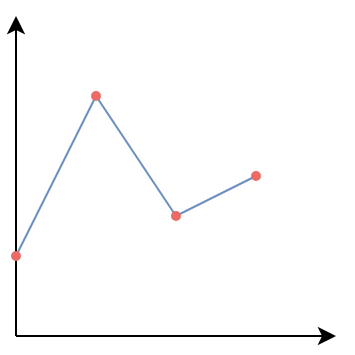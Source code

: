<mxfile version="24.2.5" type="github" pages="5">
  <diagram name="Interpolasjon" id="7lC1wY_W-eXGNm7Z-748">
    <mxGraphModel dx="794" dy="420" grid="1" gridSize="10" guides="1" tooltips="1" connect="1" arrows="1" fold="1" page="1" pageScale="1" pageWidth="827" pageHeight="1169" math="0" shadow="0">
      <root>
        <mxCell id="0" />
        <mxCell id="1" parent="0" />
        <mxCell id="-79znvVerR0_qtRQGJDM-1" value="" style="endArrow=classic;html=1;rounded=0;" parent="1" edge="1">
          <mxGeometry width="50" height="50" relative="1" as="geometry">
            <mxPoint x="360" y="240" as="sourcePoint" />
            <mxPoint x="520" y="240" as="targetPoint" />
          </mxGeometry>
        </mxCell>
        <mxCell id="-79znvVerR0_qtRQGJDM-2" value="" style="endArrow=classic;html=1;rounded=0;" parent="1" edge="1">
          <mxGeometry width="50" height="50" relative="1" as="geometry">
            <mxPoint x="360" y="240" as="sourcePoint" />
            <mxPoint x="360" y="80" as="targetPoint" />
          </mxGeometry>
        </mxCell>
        <mxCell id="-79znvVerR0_qtRQGJDM-3" value="" style="endArrow=none;html=1;rounded=0;fillColor=#dae8fc;strokeColor=#6c8ebf;" parent="1" edge="1">
          <mxGeometry width="50" height="50" relative="1" as="geometry">
            <mxPoint x="360" y="200" as="sourcePoint" />
            <mxPoint x="480" y="160" as="targetPoint" />
            <Array as="points">
              <mxPoint x="400" y="120" />
              <mxPoint x="440" y="180" />
            </Array>
          </mxGeometry>
        </mxCell>
        <mxCell id="-79znvVerR0_qtRQGJDM-5" value="" style="ellipse;whiteSpace=wrap;html=1;aspect=fixed;fillStyle=auto;fillColor=#EA6B66;strokeColor=#EA6B66;" parent="1" vertex="1">
          <mxGeometry x="478" y="158" width="4" height="4" as="geometry" />
        </mxCell>
        <mxCell id="-79znvVerR0_qtRQGJDM-6" value="" style="ellipse;whiteSpace=wrap;html=1;aspect=fixed;fillStyle=auto;fillColor=#EA6B66;strokeColor=#EA6B66;" parent="1" vertex="1">
          <mxGeometry x="438" y="178" width="4" height="4" as="geometry" />
        </mxCell>
        <mxCell id="-79znvVerR0_qtRQGJDM-7" value="" style="ellipse;whiteSpace=wrap;html=1;aspect=fixed;fillStyle=auto;fillColor=#EA6B66;strokeColor=#EA6B66;" parent="1" vertex="1">
          <mxGeometry x="398" y="118" width="4" height="4" as="geometry" />
        </mxCell>
        <mxCell id="-79znvVerR0_qtRQGJDM-8" value="" style="ellipse;whiteSpace=wrap;html=1;aspect=fixed;fillStyle=auto;fillColor=#EA6B66;strokeColor=#EA6B66;" parent="1" vertex="1">
          <mxGeometry x="358" y="198" width="4" height="4" as="geometry" />
        </mxCell>
      </root>
    </mxGraphModel>
  </diagram>
  <diagram id="3DKmyJG8LxUqgfcEALIt" name="Kretstegning">
    <mxGraphModel dx="756" dy="800" grid="1" gridSize="10" guides="1" tooltips="1" connect="1" arrows="1" fold="1" page="0" pageScale="1" pageWidth="827" pageHeight="1169" math="0" shadow="0">
      <root>
        <mxCell id="0" />
        <mxCell id="1" parent="0" />
        <mxCell id="Viza8qYaEhnaP10Toxvq-2" value="" style="endArrow=none;html=1;rounded=0;fillColor=#f8cecc;strokeColor=#b85450;exitX=1;exitY=0.5;exitDx=0;exitDy=0;" parent="1" edge="1" source="Viza8qYaEhnaP10Toxvq-92">
          <mxGeometry width="50" height="50" relative="1" as="geometry">
            <mxPoint x="340" y="220" as="sourcePoint" />
            <mxPoint x="460" y="220" as="targetPoint" />
          </mxGeometry>
        </mxCell>
        <mxCell id="Viza8qYaEhnaP10Toxvq-3" value="" style="endArrow=none;html=1;rounded=0;fillColor=#f8cecc;strokeColor=#b85450;exitX=1;exitY=0.5;exitDx=0;exitDy=0;" parent="1" edge="1" source="Viza8qYaEhnaP10Toxvq-93">
          <mxGeometry width="50" height="50" relative="1" as="geometry">
            <mxPoint x="340" y="310" as="sourcePoint" />
            <mxPoint x="460" y="310" as="targetPoint" />
          </mxGeometry>
        </mxCell>
        <mxCell id="Viza8qYaEhnaP10Toxvq-6" value="" style="endArrow=none;html=1;rounded=0;fillColor=#f8cecc;strokeColor=#b85450;exitX=1;exitY=0.5;exitDx=0;exitDy=0;" parent="1" edge="1" source="Viza8qYaEhnaP10Toxvq-91">
          <mxGeometry width="50" height="50" relative="1" as="geometry">
            <mxPoint x="340" y="129.79" as="sourcePoint" />
            <mxPoint x="460" y="129.79" as="targetPoint" />
          </mxGeometry>
        </mxCell>
        <mxCell id="Viza8qYaEhnaP10Toxvq-7" value="Wedge Board" style="rounded=0;whiteSpace=wrap;html=1;align=left;verticalAlign=middle;labelPosition=center;verticalLabelPosition=middle;" parent="1" vertex="1">
          <mxGeometry x="320" y="-140" width="160" height="160" as="geometry" />
        </mxCell>
        <mxCell id="Viza8qYaEhnaP10Toxvq-8" value="GPIO20" style="text;html=1;align=right;verticalAlign=middle;resizable=0;points=[];autosize=1;strokeColor=none;fillColor=none;fontSize=9;spacingLeft=0;spacingTop=0;spacingRight=4;" parent="1" vertex="1">
          <mxGeometry x="420" y="-100" width="60" height="20" as="geometry" />
        </mxCell>
        <mxCell id="Viza8qYaEhnaP10Toxvq-9" value="GPIO19" style="text;html=1;align=right;verticalAlign=middle;resizable=0;points=[];autosize=1;strokeColor=none;fillColor=none;fontSize=9;spacingLeft=0;spacingTop=0;spacingRight=4;" parent="1" vertex="1">
          <mxGeometry x="420" y="-120" width="60" height="20" as="geometry" />
        </mxCell>
        <mxCell id="Viza8qYaEhnaP10Toxvq-10" value="GPIO18" style="text;html=1;align=right;verticalAlign=middle;resizable=0;points=[];autosize=1;strokeColor=none;fillColor=none;fontSize=9;spacingLeft=0;spacingTop=0;spacingRight=4;" parent="1" vertex="1">
          <mxGeometry x="420" y="-140" width="60" height="20" as="geometry" />
        </mxCell>
        <mxCell id="Viza8qYaEhnaP10Toxvq-11" value="GPIO22" style="text;html=1;align=right;verticalAlign=middle;resizable=0;points=[];autosize=1;strokeColor=none;fillColor=none;fontSize=9;spacingLeft=0;spacingTop=0;spacingRight=4;" parent="1" vertex="1">
          <mxGeometry x="420" y="-60" width="60" height="20" as="geometry" />
        </mxCell>
        <mxCell id="Viza8qYaEhnaP10Toxvq-12" value="GPIO21" style="text;html=1;align=right;verticalAlign=middle;resizable=0;points=[];autosize=1;strokeColor=none;fillColor=none;fontSize=9;spacingLeft=0;spacingTop=0;spacingRight=4;" parent="1" vertex="1">
          <mxGeometry x="420" y="-80" width="60" height="20" as="geometry" />
        </mxCell>
        <mxCell id="Viza8qYaEhnaP10Toxvq-13" value="GPIO26" style="text;html=1;align=right;verticalAlign=middle;resizable=0;points=[];autosize=1;strokeColor=none;fillColor=none;fontSize=9;spacingLeft=0;spacingTop=0;spacingRight=4;" parent="1" vertex="1">
          <mxGeometry x="420" y="-40" width="60" height="20" as="geometry" />
        </mxCell>
        <mxCell id="Viza8qYaEhnaP10Toxvq-14" value="GPIO27" style="text;html=1;align=right;verticalAlign=middle;resizable=0;points=[];autosize=1;strokeColor=none;fillColor=none;fontSize=9;spacingLeft=0;spacingTop=0;spacingRight=4;" parent="1" vertex="1">
          <mxGeometry x="420" y="-20" width="60" height="20" as="geometry" />
        </mxCell>
        <mxCell id="Viza8qYaEhnaP10Toxvq-15" value="GND" style="text;html=1;align=right;verticalAlign=middle;resizable=0;points=[];autosize=1;strokeColor=none;fillColor=none;fontSize=9;horizontal=1;rotation=90;spacingLeft=0;spacingTop=0;spacingRight=4;" parent="1" vertex="1">
          <mxGeometry x="340" y="-10" width="40" height="20" as="geometry" />
        </mxCell>
        <mxCell id="Viza8qYaEhnaP10Toxvq-16" value="3.3V" style="text;html=1;align=right;verticalAlign=middle;resizable=0;points=[];autosize=1;strokeColor=none;fillColor=none;fontSize=9;rotation=90;spacingLeft=0;spacingTop=0;spacingRight=4;" parent="1" vertex="1">
          <mxGeometry x="380" y="-10" width="40" height="20" as="geometry" />
        </mxCell>
        <mxCell id="Viza8qYaEhnaP10Toxvq-19" value="" style="endArrow=classic;html=1;rounded=0;fillColor=#dae8fc;strokeColor=#6c8ebf;" parent="1" source="Viza8qYaEhnaP10Toxvq-54" edge="1">
          <mxGeometry width="50" height="50" relative="1" as="geometry">
            <mxPoint x="510" y="-90.18" as="sourcePoint" />
            <mxPoint x="480" y="-90.18" as="targetPoint" />
            <Array as="points">
              <mxPoint x="540" y="350" />
              <mxPoint x="540" y="-90" />
            </Array>
          </mxGeometry>
        </mxCell>
        <mxCell id="Viza8qYaEhnaP10Toxvq-20" value="" style="endArrow=classic;html=1;rounded=0;fillColor=#dae8fc;strokeColor=#6c8ebf;" parent="1" source="Viza8qYaEhnaP10Toxvq-64" edge="1">
          <mxGeometry width="50" height="50" relative="1" as="geometry">
            <mxPoint x="510" y="-70.18" as="sourcePoint" />
            <mxPoint x="480" y="-70.18" as="targetPoint" />
            <Array as="points">
              <mxPoint x="530" y="260" />
              <mxPoint x="530" y="-70" />
            </Array>
          </mxGeometry>
        </mxCell>
        <mxCell id="Viza8qYaEhnaP10Toxvq-21" value="" style="endArrow=classic;html=1;rounded=0;fillColor=#dae8fc;strokeColor=#6c8ebf;" parent="1" source="Viza8qYaEhnaP10Toxvq-74" edge="1">
          <mxGeometry width="50" height="50" relative="1" as="geometry">
            <mxPoint x="520" y="170" as="sourcePoint" />
            <mxPoint x="480" y="-50.18" as="targetPoint" />
            <Array as="points">
              <mxPoint x="520" y="170" />
              <mxPoint x="520" y="-50" />
            </Array>
          </mxGeometry>
        </mxCell>
        <mxCell id="Viza8qYaEhnaP10Toxvq-22" value="" style="endArrow=none;html=1;rounded=0;endFill=0;fillColor=#fff2cc;strokeColor=#d6b656;" parent="1" source="Viza8qYaEhnaP10Toxvq-14" edge="1">
          <mxGeometry width="50" height="50" relative="1" as="geometry">
            <mxPoint x="480" y="-10.3" as="sourcePoint" />
            <mxPoint x="500" y="370" as="targetPoint" />
            <Array as="points">
              <mxPoint x="500" y="-10" />
            </Array>
          </mxGeometry>
        </mxCell>
        <mxCell id="Viza8qYaEhnaP10Toxvq-25" value="" style="endArrow=none;html=1;rounded=0;fillColor=#fff2cc;strokeColor=#d6b656;" parent="1" source="Viza8qYaEhnaP10Toxvq-55" edge="1">
          <mxGeometry width="50" height="50" relative="1" as="geometry">
            <mxPoint x="450" y="370" as="sourcePoint" />
            <mxPoint x="500" y="370" as="targetPoint" />
          </mxGeometry>
        </mxCell>
        <mxCell id="Viza8qYaEhnaP10Toxvq-26" value="" style="endArrow=none;html=1;rounded=0;fillColor=#fff2cc;strokeColor=#d6b656;" parent="1" source="Viza8qYaEhnaP10Toxvq-65" edge="1">
          <mxGeometry width="50" height="50" relative="1" as="geometry">
            <mxPoint x="450" y="280" as="sourcePoint" />
            <mxPoint x="500" y="280" as="targetPoint" />
          </mxGeometry>
        </mxCell>
        <mxCell id="Viza8qYaEhnaP10Toxvq-27" value="" style="endArrow=none;html=1;rounded=0;fillColor=#fff2cc;strokeColor=#d6b656;" parent="1" source="Viza8qYaEhnaP10Toxvq-75" edge="1">
          <mxGeometry width="50" height="50" relative="1" as="geometry">
            <mxPoint x="450" y="190" as="sourcePoint" />
            <mxPoint x="500" y="190" as="targetPoint" />
          </mxGeometry>
        </mxCell>
        <mxCell id="Viza8qYaEhnaP10Toxvq-48" value="" style="group" parent="1" vertex="1" connectable="0">
          <mxGeometry x="360" y="300" width="80" height="80" as="geometry" />
        </mxCell>
        <mxCell id="Viza8qYaEhnaP10Toxvq-49" value="" style="rounded=0;whiteSpace=wrap;html=1;rotation=-90;" parent="Viza8qYaEhnaP10Toxvq-48" vertex="1">
          <mxGeometry width="80" height="80" as="geometry" />
        </mxCell>
        <mxCell id="Viza8qYaEhnaP10Toxvq-50" value="IN+" style="text;html=1;strokeColor=none;fillColor=none;align=center;verticalAlign=middle;whiteSpace=wrap;rounded=0;rotation=0;fontSize=9;" parent="Viza8qYaEhnaP10Toxvq-48" vertex="1">
          <mxGeometry y="20" width="40" height="20" as="geometry" />
        </mxCell>
        <mxCell id="Viza8qYaEhnaP10Toxvq-51" value="IN-" style="text;html=1;strokeColor=none;fillColor=none;align=center;verticalAlign=middle;whiteSpace=wrap;rounded=0;rotation=0;fontSize=9;" parent="Viza8qYaEhnaP10Toxvq-48" vertex="1">
          <mxGeometry y="40" width="40" height="20" as="geometry" />
        </mxCell>
        <mxCell id="Viza8qYaEhnaP10Toxvq-52" value="V&lt;sub style=&quot;font-size: 9px;&quot;&gt;SS&lt;/sub&gt;" style="text;html=1;strokeColor=none;fillColor=none;align=center;verticalAlign=middle;whiteSpace=wrap;rounded=0;rotation=0;fontSize=9;" parent="Viza8qYaEhnaP10Toxvq-48" vertex="1">
          <mxGeometry y="60" width="40" height="20" as="geometry" />
        </mxCell>
        <mxCell id="Viza8qYaEhnaP10Toxvq-53" value="V&lt;sub style=&quot;font-size: 9px;&quot;&gt;DD&lt;/sub&gt;" style="text;html=1;strokeColor=none;fillColor=none;align=center;verticalAlign=middle;whiteSpace=wrap;rounded=0;rotation=0;fontSize=9;" parent="Viza8qYaEhnaP10Toxvq-48" vertex="1">
          <mxGeometry x="40" width="40" height="20" as="geometry" />
        </mxCell>
        <mxCell id="Viza8qYaEhnaP10Toxvq-54" value="D&lt;span style=&quot;font-size: 9px;&quot;&gt;&lt;sub style=&quot;font-size: 9px;&quot;&gt;OUT&lt;/sub&gt;&lt;/span&gt;" style="text;html=1;strokeColor=none;fillColor=none;align=center;verticalAlign=middle;whiteSpace=wrap;rounded=0;rotation=0;fontSize=9;" parent="Viza8qYaEhnaP10Toxvq-48" vertex="1">
          <mxGeometry x="40" y="40" width="40" height="20" as="geometry" />
        </mxCell>
        <mxCell id="Viza8qYaEhnaP10Toxvq-55" value="CS" style="text;html=1;strokeColor=none;fillColor=none;align=center;verticalAlign=middle;whiteSpace=wrap;rounded=0;rotation=0;horizontal=1;fontSize=9;" parent="Viza8qYaEhnaP10Toxvq-48" vertex="1">
          <mxGeometry x="40" y="60" width="40" height="20" as="geometry" />
        </mxCell>
        <mxCell id="Viza8qYaEhnaP10Toxvq-56" value="CLK" style="text;html=1;strokeColor=none;fillColor=none;align=center;verticalAlign=middle;whiteSpace=wrap;rounded=0;rotation=0;fontSize=9;" parent="Viza8qYaEhnaP10Toxvq-48" vertex="1">
          <mxGeometry x="40" y="20" width="40" height="20" as="geometry" />
        </mxCell>
        <mxCell id="Viza8qYaEhnaP10Toxvq-57" value="V&lt;sub style=&quot;font-size: 9px;&quot;&gt;REF&lt;/sub&gt;" style="text;html=1;strokeColor=none;fillColor=none;align=center;verticalAlign=middle;whiteSpace=wrap;rounded=0;rotation=0;fontSize=9;" parent="Viza8qYaEhnaP10Toxvq-48" vertex="1">
          <mxGeometry width="38" height="20" as="geometry" />
        </mxCell>
        <mxCell id="Viza8qYaEhnaP10Toxvq-58" value="" style="group" parent="1" vertex="1" connectable="0">
          <mxGeometry x="360" y="210" width="80" height="80" as="geometry" />
        </mxCell>
        <mxCell id="Viza8qYaEhnaP10Toxvq-59" value="" style="rounded=0;whiteSpace=wrap;html=1;rotation=-90;" parent="Viza8qYaEhnaP10Toxvq-58" vertex="1">
          <mxGeometry width="80" height="80" as="geometry" />
        </mxCell>
        <mxCell id="Viza8qYaEhnaP10Toxvq-60" value="IN+" style="text;html=1;strokeColor=none;fillColor=none;align=center;verticalAlign=middle;whiteSpace=wrap;rounded=0;rotation=0;fontSize=9;" parent="Viza8qYaEhnaP10Toxvq-58" vertex="1">
          <mxGeometry y="20" width="40" height="20" as="geometry" />
        </mxCell>
        <mxCell id="Viza8qYaEhnaP10Toxvq-61" value="IN-" style="text;html=1;strokeColor=none;fillColor=none;align=center;verticalAlign=middle;whiteSpace=wrap;rounded=0;rotation=0;fontSize=9;" parent="Viza8qYaEhnaP10Toxvq-58" vertex="1">
          <mxGeometry y="40" width="40" height="20" as="geometry" />
        </mxCell>
        <mxCell id="Viza8qYaEhnaP10Toxvq-62" value="V&lt;sub style=&quot;font-size: 9px;&quot;&gt;SS&lt;/sub&gt;" style="text;html=1;strokeColor=none;fillColor=none;align=center;verticalAlign=middle;whiteSpace=wrap;rounded=0;rotation=0;fontSize=9;" parent="Viza8qYaEhnaP10Toxvq-58" vertex="1">
          <mxGeometry y="60" width="40" height="20" as="geometry" />
        </mxCell>
        <mxCell id="Viza8qYaEhnaP10Toxvq-63" value="V&lt;sub style=&quot;font-size: 9px;&quot;&gt;DD&lt;/sub&gt;" style="text;html=1;strokeColor=none;fillColor=none;align=center;verticalAlign=middle;whiteSpace=wrap;rounded=0;rotation=0;fontSize=9;" parent="Viza8qYaEhnaP10Toxvq-58" vertex="1">
          <mxGeometry x="40" width="40" height="20" as="geometry" />
        </mxCell>
        <mxCell id="Viza8qYaEhnaP10Toxvq-64" value="D&lt;span style=&quot;font-size: 9px;&quot;&gt;&lt;sub style=&quot;font-size: 9px;&quot;&gt;OUT&lt;/sub&gt;&lt;/span&gt;" style="text;html=1;strokeColor=none;fillColor=none;align=center;verticalAlign=middle;whiteSpace=wrap;rounded=0;rotation=0;fontSize=9;" parent="Viza8qYaEhnaP10Toxvq-58" vertex="1">
          <mxGeometry x="40" y="40" width="40" height="20" as="geometry" />
        </mxCell>
        <mxCell id="Viza8qYaEhnaP10Toxvq-65" value="CS" style="text;html=1;strokeColor=none;fillColor=none;align=center;verticalAlign=middle;whiteSpace=wrap;rounded=0;rotation=0;horizontal=1;fontSize=9;" parent="Viza8qYaEhnaP10Toxvq-58" vertex="1">
          <mxGeometry x="40" y="60" width="40" height="20" as="geometry" />
        </mxCell>
        <mxCell id="Viza8qYaEhnaP10Toxvq-66" value="CLK" style="text;html=1;strokeColor=none;fillColor=none;align=center;verticalAlign=middle;whiteSpace=wrap;rounded=0;rotation=0;fontSize=9;" parent="Viza8qYaEhnaP10Toxvq-58" vertex="1">
          <mxGeometry x="40" y="20" width="40" height="20" as="geometry" />
        </mxCell>
        <mxCell id="Viza8qYaEhnaP10Toxvq-67" value="V&lt;sub style=&quot;font-size: 9px;&quot;&gt;REF&lt;/sub&gt;" style="text;html=1;strokeColor=none;fillColor=none;align=center;verticalAlign=middle;whiteSpace=wrap;rounded=0;rotation=0;fontSize=9;" parent="Viza8qYaEhnaP10Toxvq-58" vertex="1">
          <mxGeometry width="38" height="20" as="geometry" />
        </mxCell>
        <mxCell id="Viza8qYaEhnaP10Toxvq-68" value="" style="group" parent="1" vertex="1" connectable="0">
          <mxGeometry x="360" y="120" width="80" height="80" as="geometry" />
        </mxCell>
        <mxCell id="Viza8qYaEhnaP10Toxvq-69" value="" style="rounded=0;whiteSpace=wrap;html=1;rotation=-90;" parent="Viza8qYaEhnaP10Toxvq-68" vertex="1">
          <mxGeometry width="80" height="80" as="geometry" />
        </mxCell>
        <mxCell id="Viza8qYaEhnaP10Toxvq-70" value="IN+" style="text;html=1;strokeColor=none;fillColor=none;align=center;verticalAlign=middle;whiteSpace=wrap;rounded=0;rotation=0;fontSize=9;" parent="Viza8qYaEhnaP10Toxvq-68" vertex="1">
          <mxGeometry y="20" width="40" height="20" as="geometry" />
        </mxCell>
        <mxCell id="Viza8qYaEhnaP10Toxvq-71" value="IN-" style="text;html=1;strokeColor=none;fillColor=none;align=center;verticalAlign=middle;whiteSpace=wrap;rounded=0;rotation=0;fontSize=9;" parent="Viza8qYaEhnaP10Toxvq-68" vertex="1">
          <mxGeometry y="40" width="40" height="20" as="geometry" />
        </mxCell>
        <mxCell id="Viza8qYaEhnaP10Toxvq-72" value="V&lt;sub style=&quot;font-size: 9px;&quot;&gt;SS&lt;/sub&gt;" style="text;html=1;strokeColor=none;fillColor=none;align=center;verticalAlign=middle;whiteSpace=wrap;rounded=0;rotation=0;fontSize=9;" parent="Viza8qYaEhnaP10Toxvq-68" vertex="1">
          <mxGeometry y="60" width="40" height="20" as="geometry" />
        </mxCell>
        <mxCell id="Viza8qYaEhnaP10Toxvq-73" value="V&lt;sub style=&quot;font-size: 9px;&quot;&gt;DD&lt;/sub&gt;" style="text;html=1;strokeColor=none;fillColor=none;align=center;verticalAlign=middle;whiteSpace=wrap;rounded=0;rotation=0;fontSize=9;" parent="Viza8qYaEhnaP10Toxvq-68" vertex="1">
          <mxGeometry x="40" width="40" height="20" as="geometry" />
        </mxCell>
        <mxCell id="Viza8qYaEhnaP10Toxvq-74" value="D&lt;span style=&quot;font-size: 9px;&quot;&gt;&lt;sub style=&quot;font-size: 9px;&quot;&gt;OUT&lt;/sub&gt;&lt;/span&gt;" style="text;html=1;strokeColor=none;fillColor=none;align=center;verticalAlign=middle;whiteSpace=wrap;rounded=0;rotation=0;fontSize=9;" parent="Viza8qYaEhnaP10Toxvq-68" vertex="1">
          <mxGeometry x="40" y="40" width="40" height="20" as="geometry" />
        </mxCell>
        <mxCell id="Viza8qYaEhnaP10Toxvq-75" value="CS" style="text;html=1;strokeColor=none;fillColor=none;align=center;verticalAlign=middle;whiteSpace=wrap;rounded=0;rotation=0;horizontal=1;fontSize=9;" parent="Viza8qYaEhnaP10Toxvq-68" vertex="1">
          <mxGeometry x="40" y="60" width="40" height="20" as="geometry" />
        </mxCell>
        <mxCell id="Viza8qYaEhnaP10Toxvq-76" value="CLK" style="text;html=1;strokeColor=none;fillColor=none;align=center;verticalAlign=middle;whiteSpace=wrap;rounded=0;rotation=0;fontSize=9;" parent="Viza8qYaEhnaP10Toxvq-68" vertex="1">
          <mxGeometry x="40" y="20" width="40" height="20" as="geometry" />
        </mxCell>
        <mxCell id="Viza8qYaEhnaP10Toxvq-77" value="V&lt;sub style=&quot;font-size: 9px;&quot;&gt;REF&lt;/sub&gt;" style="text;html=1;strokeColor=none;fillColor=none;align=center;verticalAlign=middle;whiteSpace=wrap;rounded=0;rotation=0;fontSize=9;" parent="Viza8qYaEhnaP10Toxvq-68" vertex="1">
          <mxGeometry width="38" height="20" as="geometry" />
        </mxCell>
        <mxCell id="Viza8qYaEhnaP10Toxvq-78" value="" style="endArrow=none;html=1;rounded=0;" parent="Viza8qYaEhnaP10Toxvq-68" source="Viza8qYaEhnaP10Toxvq-71" target="Viza8qYaEhnaP10Toxvq-72" edge="1">
          <mxGeometry width="50" height="50" relative="1" as="geometry">
            <mxPoint x="-30" y="70" as="sourcePoint" />
            <mxPoint x="10" y="20" as="targetPoint" />
            <Array as="points">
              <mxPoint x="-30" y="50" />
              <mxPoint x="-30" y="60" />
              <mxPoint x="-30" y="70" />
            </Array>
          </mxGeometry>
        </mxCell>
        <mxCell id="Viza8qYaEhnaP10Toxvq-79" value="" style="endArrow=none;html=1;rounded=0;endFill=0;fillColor=#d5e8d4;strokeColor=#82b366;" parent="1" source="Viza8qYaEhnaP10Toxvq-13" edge="1">
          <mxGeometry width="50" height="50" relative="1" as="geometry">
            <mxPoint x="490" y="-30.32" as="sourcePoint" />
            <mxPoint x="510" y="330" as="targetPoint" />
            <Array as="points">
              <mxPoint x="510" y="-30.02" />
            </Array>
          </mxGeometry>
        </mxCell>
        <mxCell id="Viza8qYaEhnaP10Toxvq-82" value="" style="endArrow=none;html=1;rounded=0;fillColor=#d5e8d4;strokeColor=#82b366;" parent="1" edge="1">
          <mxGeometry width="50" height="50" relative="1" as="geometry">
            <mxPoint x="440" y="330" as="sourcePoint" />
            <mxPoint x="510" y="330" as="targetPoint" />
          </mxGeometry>
        </mxCell>
        <mxCell id="Viza8qYaEhnaP10Toxvq-83" value="" style="endArrow=none;html=1;rounded=0;fillColor=#d5e8d4;strokeColor=#82b366;" parent="1" edge="1">
          <mxGeometry width="50" height="50" relative="1" as="geometry">
            <mxPoint x="440" y="240" as="sourcePoint" />
            <mxPoint x="510" y="240" as="targetPoint" />
          </mxGeometry>
        </mxCell>
        <mxCell id="Viza8qYaEhnaP10Toxvq-84" value="" style="endArrow=none;html=1;rounded=0;fillColor=#d5e8d4;strokeColor=#82b366;" parent="1" edge="1">
          <mxGeometry width="50" height="50" relative="1" as="geometry">
            <mxPoint x="440" y="150" as="sourcePoint" />
            <mxPoint x="510" y="150" as="targetPoint" />
          </mxGeometry>
        </mxCell>
        <mxCell id="Viza8qYaEhnaP10Toxvq-85" value="LPF" style="rounded=0;whiteSpace=wrap;html=1;" parent="1" vertex="1">
          <mxGeometry x="380" y="60" width="40" height="20" as="geometry" />
        </mxCell>
        <mxCell id="Viza8qYaEhnaP10Toxvq-86" value="" style="endArrow=none;html=1;rounded=0;fillColor=#f8cecc;strokeColor=#b85450;" parent="1" source="Viza8qYaEhnaP10Toxvq-85" target="Viza8qYaEhnaP10Toxvq-16" edge="1">
          <mxGeometry width="50" height="50" relative="1" as="geometry">
            <mxPoint x="390" y="90" as="sourcePoint" />
            <mxPoint x="440" y="40" as="targetPoint" />
          </mxGeometry>
        </mxCell>
        <mxCell id="Viza8qYaEhnaP10Toxvq-87" value="" style="endArrow=none;html=1;rounded=0;fillColor=#f8cecc;strokeColor=#b85450;" parent="1" target="Viza8qYaEhnaP10Toxvq-85" edge="1">
          <mxGeometry width="50" height="50" relative="1" as="geometry">
            <mxPoint x="400" y="100" as="sourcePoint" />
            <mxPoint x="440" y="100" as="targetPoint" />
          </mxGeometry>
        </mxCell>
        <mxCell id="Viza8qYaEhnaP10Toxvq-88" value="" style="endArrow=none;html=1;rounded=0;fillColor=#f8cecc;strokeColor=#b85450;" parent="1" edge="1">
          <mxGeometry width="50" height="50" relative="1" as="geometry">
            <mxPoint x="320" y="100" as="sourcePoint" />
            <mxPoint x="460" y="100" as="targetPoint" />
          </mxGeometry>
        </mxCell>
        <mxCell id="Viza8qYaEhnaP10Toxvq-89" value="" style="endArrow=none;html=1;rounded=0;fillColor=#f8cecc;strokeColor=#b85450;" parent="1" edge="1">
          <mxGeometry width="50" height="50" relative="1" as="geometry">
            <mxPoint x="460" y="310" as="sourcePoint" />
            <mxPoint x="460" y="100" as="targetPoint" />
          </mxGeometry>
        </mxCell>
        <mxCell id="Viza8qYaEhnaP10Toxvq-90" value="" style="endArrow=none;html=1;rounded=0;fillColor=#f8cecc;strokeColor=#b85450;" parent="1" source="Viza8qYaEhnaP10Toxvq-91" edge="1">
          <mxGeometry width="50" height="50" relative="1" as="geometry">
            <mxPoint x="320" y="310" as="sourcePoint" />
            <mxPoint x="320" y="100" as="targetPoint" />
          </mxGeometry>
        </mxCell>
        <mxCell id="Viza8qYaEhnaP10Toxvq-93" value="" style="ellipse;whiteSpace=wrap;html=1;aspect=fixed;fillColor=#b3534e;strokeColor=#b85450;fillStyle=solid;gradientColor=none;" parent="1" vertex="1">
          <mxGeometry x="318" y="308" width="4" height="4" as="geometry" />
        </mxCell>
        <mxCell id="Viza8qYaEhnaP10Toxvq-99" value="" style="ellipse;whiteSpace=wrap;html=1;aspect=fixed;fillColor=#b3534e;strokeColor=#b85450;fillStyle=solid;gradientColor=none;" parent="1" vertex="1">
          <mxGeometry x="458" y="218" width="4" height="4" as="geometry" />
        </mxCell>
        <mxCell id="Viza8qYaEhnaP10Toxvq-100" value="" style="ellipse;whiteSpace=wrap;html=1;aspect=fixed;fillColor=#b3534e;strokeColor=#b85450;fillStyle=solid;gradientColor=none;" parent="1" vertex="1">
          <mxGeometry x="458" y="128" width="4" height="4" as="geometry" />
        </mxCell>
        <mxCell id="Viza8qYaEhnaP10Toxvq-101" value="" style="ellipse;whiteSpace=wrap;html=1;aspect=fixed;fillColor=#b3534e;strokeColor=#b85450;fillStyle=solid;gradientColor=none;" parent="1" vertex="1">
          <mxGeometry x="398" y="98" width="4" height="4" as="geometry" />
        </mxCell>
        <mxCell id="Viza8qYaEhnaP10Toxvq-102" value="" style="ellipse;whiteSpace=wrap;html=1;aspect=fixed;fillColor=#86b264;strokeColor=#82b366;fillStyle=solid;" parent="1" vertex="1">
          <mxGeometry x="508" y="148" width="4" height="4" as="geometry" />
        </mxCell>
        <mxCell id="Viza8qYaEhnaP10Toxvq-105" value="" style="ellipse;whiteSpace=wrap;html=1;aspect=fixed;fillColor=#86b264;strokeColor=#82b366;fillStyle=solid;" parent="1" vertex="1">
          <mxGeometry x="508" y="238" width="4" height="4" as="geometry" />
        </mxCell>
        <mxCell id="Viza8qYaEhnaP10Toxvq-106" value="" style="ellipse;whiteSpace=wrap;html=1;aspect=fixed;fillColor=#d3b552;strokeColor=#d6b656;fillStyle=solid;" parent="1" vertex="1">
          <mxGeometry x="498" y="188" width="4" height="4" as="geometry" />
        </mxCell>
        <mxCell id="Viza8qYaEhnaP10Toxvq-107" value="" style="ellipse;whiteSpace=wrap;html=1;aspect=fixed;fillColor=#d3b552;strokeColor=#d6b656;fillStyle=solid;" parent="1" vertex="1">
          <mxGeometry x="498" y="278" width="4" height="4" as="geometry" />
        </mxCell>
        <mxCell id="Viza8qYaEhnaP10Toxvq-112" value="" style="endArrow=none;html=1;rounded=0;" parent="1" edge="1">
          <mxGeometry width="50" height="50" relative="1" as="geometry">
            <mxPoint x="330" y="390" as="sourcePoint" />
            <mxPoint x="360" y="19.11" as="targetPoint" />
            <Array as="points">
              <mxPoint x="330" y="189.11" />
              <mxPoint x="330" y="90" />
              <mxPoint x="360" y="90" />
            </Array>
          </mxGeometry>
        </mxCell>
        <mxCell id="Viza8qYaEhnaP10Toxvq-113" value="" style="ellipse;whiteSpace=wrap;html=1;aspect=fixed;fillColor=#000000;strokeColor=#000000;fillStyle=solid;fontColor=#ffffff;" parent="1" vertex="1">
          <mxGeometry x="328" y="168" width="4" height="4" as="geometry" />
        </mxCell>
        <mxCell id="Viza8qYaEhnaP10Toxvq-114" value="" style="ellipse;whiteSpace=wrap;html=1;aspect=fixed;fillColor=#000000;strokeColor=#000000;fillStyle=solid;fontColor=#ffffff;" parent="1" vertex="1">
          <mxGeometry x="328" y="188" width="4" height="4" as="geometry" />
        </mxCell>
        <mxCell id="Viza8qYaEhnaP10Toxvq-115" value="" style="endArrow=none;html=1;rounded=0;" parent="1" edge="1">
          <mxGeometry width="50" height="50" relative="1" as="geometry">
            <mxPoint x="360" y="260" as="sourcePoint" />
            <mxPoint x="360" y="280" as="targetPoint" />
            <Array as="points">
              <mxPoint x="330" y="260" />
              <mxPoint x="330" y="280" />
            </Array>
          </mxGeometry>
        </mxCell>
        <mxCell id="Viza8qYaEhnaP10Toxvq-116" value="" style="ellipse;whiteSpace=wrap;html=1;aspect=fixed;fillColor=#000000;strokeColor=#000000;fillStyle=solid;fontColor=#ffffff;" parent="1" vertex="1">
          <mxGeometry x="328" y="258" width="4" height="4" as="geometry" />
        </mxCell>
        <mxCell id="Viza8qYaEhnaP10Toxvq-117" value="" style="ellipse;whiteSpace=wrap;html=1;aspect=fixed;fillColor=#000000;strokeColor=#000000;fillStyle=solid;fontColor=#ffffff;" parent="1" vertex="1">
          <mxGeometry x="328" y="278" width="4" height="4" as="geometry" />
        </mxCell>
        <mxCell id="Viza8qYaEhnaP10Toxvq-118" value="" style="endArrow=none;html=1;rounded=0;" parent="1" edge="1">
          <mxGeometry width="50" height="50" relative="1" as="geometry">
            <mxPoint x="360" y="350" as="sourcePoint" />
            <mxPoint x="360" y="370" as="targetPoint" />
            <Array as="points">
              <mxPoint x="330" y="350" />
              <mxPoint x="330" y="370" />
            </Array>
          </mxGeometry>
        </mxCell>
        <mxCell id="Viza8qYaEhnaP10Toxvq-119" value="" style="ellipse;whiteSpace=wrap;html=1;aspect=fixed;fillColor=#000000;strokeColor=#000000;fillStyle=solid;fontColor=#ffffff;" parent="1" vertex="1">
          <mxGeometry x="328" y="348" width="4" height="4" as="geometry" />
        </mxCell>
        <mxCell id="Viza8qYaEhnaP10Toxvq-120" value="" style="ellipse;whiteSpace=wrap;html=1;aspect=fixed;fillColor=#000000;strokeColor=#000000;fillStyle=solid;fontColor=#ffffff;" parent="1" vertex="1">
          <mxGeometry x="328" y="368" width="4" height="4" as="geometry" />
        </mxCell>
        <mxCell id="Viza8qYaEhnaP10Toxvq-127" value="" style="pointerEvents=1;verticalLabelPosition=bottom;shadow=0;dashed=0;align=center;html=1;verticalAlign=top;shape=mxgraph.electrical.signal_sources.protective_earth;" parent="1" vertex="1">
          <mxGeometry x="317.5" y="390" width="25" height="20" as="geometry" />
        </mxCell>
        <mxCell id="Viza8qYaEhnaP10Toxvq-128" value="" style="endArrow=classic;html=1;rounded=0;startArrow=none;startFill=0;endFill=1;fillColor=#e1d5e7;strokeColor=#9673a6;" parent="1" target="Viza8qYaEhnaP10Toxvq-70" edge="1">
          <mxGeometry width="50" height="50" relative="1" as="geometry">
            <mxPoint x="300" y="150" as="sourcePoint" />
            <mxPoint x="340" y="130" as="targetPoint" />
          </mxGeometry>
        </mxCell>
        <mxCell id="Viza8qYaEhnaP10Toxvq-129" value="" style="endArrow=classic;html=1;rounded=0;startArrow=none;startFill=0;endFill=1;fillColor=#e1d5e7;strokeColor=#9673a6;" parent="1" edge="1">
          <mxGeometry width="50" height="50" relative="1" as="geometry">
            <mxPoint x="300" y="240" as="sourcePoint" />
            <mxPoint x="360" y="240" as="targetPoint" />
          </mxGeometry>
        </mxCell>
        <mxCell id="Viza8qYaEhnaP10Toxvq-130" value="" style="endArrow=classic;html=1;rounded=0;startArrow=none;startFill=0;endFill=1;fillColor=#e1d5e7;strokeColor=#9673a6;" parent="1" edge="1">
          <mxGeometry width="50" height="50" relative="1" as="geometry">
            <mxPoint x="300" y="330" as="sourcePoint" />
            <mxPoint x="360" y="330" as="targetPoint" />
          </mxGeometry>
        </mxCell>
        <mxCell id="Viza8qYaEhnaP10Toxvq-138" value="" style="endArrow=none;html=1;rounded=0;strokeWidth=10;" parent="1" source="Viza8qYaEhnaP10Toxvq-7" edge="1">
          <mxGeometry width="50" height="50" relative="1" as="geometry">
            <mxPoint x="380" y="-30" as="sourcePoint" />
            <mxPoint x="240" y="-60" as="targetPoint" />
          </mxGeometry>
        </mxCell>
        <mxCell id="Viza8qYaEhnaP10Toxvq-139" value="40 pin ribbon" style="text;html=1;align=center;verticalAlign=middle;resizable=0;points=[];autosize=1;strokeColor=none;fillColor=none;" parent="1" vertex="1">
          <mxGeometry x="235" y="-90" width="90" height="30" as="geometry" />
        </mxCell>
        <mxCell id="Viza8qYaEhnaP10Toxvq-140" value="Raspberry Pi 3B" style="rounded=0;whiteSpace=wrap;html=1;" parent="1" vertex="1">
          <mxGeometry x="120" y="-90" width="120" height="60" as="geometry" />
        </mxCell>
        <mxCell id="Viza8qYaEhnaP10Toxvq-141" value="Mic1" style="rounded=0;whiteSpace=wrap;html=1;horizontal=1;verticalAlign=top;fontStyle=1" parent="1" vertex="1">
          <mxGeometry x="260" y="120" width="40" height="80" as="geometry" />
        </mxCell>
        <mxCell id="Viza8qYaEhnaP10Toxvq-146" value="" style="endArrow=none;html=1;rounded=0;exitX=0;exitY=0.75;exitDx=0;exitDy=0;" parent="1" edge="1">
          <mxGeometry width="50" height="50" relative="1" as="geometry">
            <mxPoint x="330" y="189.76" as="sourcePoint" />
            <mxPoint x="300" y="189.76" as="targetPoint" />
          </mxGeometry>
        </mxCell>
        <mxCell id="Viza8qYaEhnaP10Toxvq-149" value="" style="endArrow=none;html=1;rounded=0;exitX=0;exitY=0.75;exitDx=0;exitDy=0;" parent="1" edge="1">
          <mxGeometry width="50" height="50" relative="1" as="geometry">
            <mxPoint x="330" y="279.85" as="sourcePoint" />
            <mxPoint x="300" y="279.85" as="targetPoint" />
          </mxGeometry>
        </mxCell>
        <mxCell id="Viza8qYaEhnaP10Toxvq-151" value="" style="endArrow=none;html=1;rounded=0;exitX=0;exitY=0.75;exitDx=0;exitDy=0;" parent="1" edge="1">
          <mxGeometry width="50" height="50" relative="1" as="geometry">
            <mxPoint x="330" y="369.85" as="sourcePoint" />
            <mxPoint x="300" y="369.85" as="targetPoint" />
          </mxGeometry>
        </mxCell>
        <mxCell id="Viza8qYaEhnaP10Toxvq-153" value="" style="endArrow=none;html=1;rounded=0;exitX=0;exitY=0.25;exitDx=0;exitDy=0;fillColor=#f8cecc;strokeColor=#b85450;" parent="1" edge="1">
          <mxGeometry width="50" height="50" relative="1" as="geometry">
            <mxPoint x="320" y="169.81" as="sourcePoint" />
            <mxPoint x="300" y="169.81" as="targetPoint" />
          </mxGeometry>
        </mxCell>
        <mxCell id="Viza8qYaEhnaP10Toxvq-155" value="" style="endArrow=none;html=1;rounded=0;exitX=0;exitY=0.25;exitDx=0;exitDy=0;fillColor=#f8cecc;strokeColor=#b85450;" parent="1" edge="1">
          <mxGeometry width="50" height="50" relative="1" as="geometry">
            <mxPoint x="300" y="259.85" as="sourcePoint" />
            <mxPoint x="320" y="259.85" as="targetPoint" />
          </mxGeometry>
        </mxCell>
        <mxCell id="Viza8qYaEhnaP10Toxvq-157" value="" style="endArrow=none;html=1;rounded=0;exitX=0;exitY=0.25;exitDx=0;exitDy=0;fillColor=#f8cecc;strokeColor=#b85450;" parent="1" edge="1">
          <mxGeometry width="50" height="50" relative="1" as="geometry">
            <mxPoint x="320" y="349.85" as="sourcePoint" />
            <mxPoint x="300" y="349.85" as="targetPoint" />
          </mxGeometry>
        </mxCell>
        <mxCell id="Viza8qYaEhnaP10Toxvq-171" value="V&lt;sub style=&quot;font-size: 9px;&quot;&gt;DD&lt;/sub&gt;" style="text;html=1;strokeColor=none;fillColor=none;align=center;verticalAlign=middle;whiteSpace=wrap;rounded=0;rotation=0;fontSize=9;fontStyle=0" parent="1" vertex="1">
          <mxGeometry x="260" y="160" width="40" height="20" as="geometry" />
        </mxCell>
        <mxCell id="Viza8qYaEhnaP10Toxvq-172" value="GND" style="text;html=1;strokeColor=none;fillColor=none;align=center;verticalAlign=middle;whiteSpace=wrap;rounded=0;rotation=0;fontSize=9;fontStyle=0" parent="1" vertex="1">
          <mxGeometry x="260" y="180" width="40" height="20" as="geometry" />
        </mxCell>
        <mxCell id="Viza8qYaEhnaP10Toxvq-175" value="DATA" style="text;html=1;strokeColor=none;fillColor=none;align=center;verticalAlign=middle;whiteSpace=wrap;rounded=0;rotation=0;fontSize=9;" parent="1" vertex="1">
          <mxGeometry x="260" y="140" width="40" height="20" as="geometry" />
        </mxCell>
        <mxCell id="EgLSKEqgsABbenSFoPeb-1" value="" style="endArrow=none;html=1;rounded=0;fillColor=#f8cecc;strokeColor=#b85450;" edge="1" parent="1" source="Viza8qYaEhnaP10Toxvq-154" target="Viza8qYaEhnaP10Toxvq-92">
          <mxGeometry width="50" height="50" relative="1" as="geometry">
            <mxPoint x="320" y="310" as="sourcePoint" />
            <mxPoint x="320" y="100" as="targetPoint" />
          </mxGeometry>
        </mxCell>
        <mxCell id="Viza8qYaEhnaP10Toxvq-92" value="" style="ellipse;whiteSpace=wrap;html=1;aspect=fixed;fillColor=#b3534e;strokeColor=#b85450;fillStyle=solid;gradientColor=none;" parent="1" vertex="1">
          <mxGeometry x="318" y="218" width="4" height="4" as="geometry" />
        </mxCell>
        <mxCell id="EgLSKEqgsABbenSFoPeb-2" value="" style="endArrow=none;html=1;rounded=0;fillColor=#f8cecc;strokeColor=#b85450;" edge="1" parent="1" source="Viza8qYaEhnaP10Toxvq-152" target="Viza8qYaEhnaP10Toxvq-91">
          <mxGeometry width="50" height="50" relative="1" as="geometry">
            <mxPoint x="320" y="218" as="sourcePoint" />
            <mxPoint x="320" y="100" as="targetPoint" />
          </mxGeometry>
        </mxCell>
        <mxCell id="Viza8qYaEhnaP10Toxvq-91" value="" style="ellipse;whiteSpace=wrap;html=1;aspect=fixed;fillColor=#b3534e;strokeColor=#b85450;fillStyle=solid;gradientColor=none;" parent="1" vertex="1">
          <mxGeometry x="318" y="128" width="4" height="4" as="geometry" />
        </mxCell>
        <mxCell id="EgLSKEqgsABbenSFoPeb-3" value="" style="endArrow=none;html=1;rounded=0;fillColor=#f8cecc;strokeColor=#b85450;" edge="1" parent="1" source="Viza8qYaEhnaP10Toxvq-92" target="Viza8qYaEhnaP10Toxvq-152">
          <mxGeometry width="50" height="50" relative="1" as="geometry">
            <mxPoint x="320" y="218" as="sourcePoint" />
            <mxPoint x="320" y="132" as="targetPoint" />
          </mxGeometry>
        </mxCell>
        <mxCell id="Viza8qYaEhnaP10Toxvq-152" value="" style="ellipse;whiteSpace=wrap;html=1;aspect=fixed;fillColor=#B3534E;strokeColor=#b85450;fillStyle=solid;gradientColor=none;" parent="1" vertex="1">
          <mxGeometry x="318" y="168" width="4" height="4" as="geometry" />
        </mxCell>
        <mxCell id="EgLSKEqgsABbenSFoPeb-5" value="Mic2" style="rounded=0;whiteSpace=wrap;html=1;horizontal=1;verticalAlign=top;fontStyle=1" vertex="1" parent="1">
          <mxGeometry x="260" y="210" width="40" height="80" as="geometry" />
        </mxCell>
        <mxCell id="EgLSKEqgsABbenSFoPeb-6" value="V&lt;sub style=&quot;font-size: 9px;&quot;&gt;DD&lt;/sub&gt;" style="text;html=1;strokeColor=none;fillColor=none;align=center;verticalAlign=middle;whiteSpace=wrap;rounded=0;rotation=0;fontSize=9;fontStyle=0" vertex="1" parent="1">
          <mxGeometry x="260" y="250" width="40" height="20" as="geometry" />
        </mxCell>
        <mxCell id="EgLSKEqgsABbenSFoPeb-7" value="GND" style="text;html=1;strokeColor=none;fillColor=none;align=center;verticalAlign=middle;whiteSpace=wrap;rounded=0;rotation=0;fontSize=9;fontStyle=0" vertex="1" parent="1">
          <mxGeometry x="260" y="270" width="40" height="20" as="geometry" />
        </mxCell>
        <mxCell id="EgLSKEqgsABbenSFoPeb-8" value="DATA" style="text;html=1;strokeColor=none;fillColor=none;align=center;verticalAlign=middle;whiteSpace=wrap;rounded=0;rotation=0;fontSize=9;" vertex="1" parent="1">
          <mxGeometry x="260" y="230" width="40" height="20" as="geometry" />
        </mxCell>
        <mxCell id="EgLSKEqgsABbenSFoPeb-9" value="Mic3" style="rounded=0;whiteSpace=wrap;html=1;horizontal=1;verticalAlign=top;fontStyle=1" vertex="1" parent="1">
          <mxGeometry x="260" y="300" width="40" height="80" as="geometry" />
        </mxCell>
        <mxCell id="EgLSKEqgsABbenSFoPeb-10" value="V&lt;sub style=&quot;font-size: 9px;&quot;&gt;DD&lt;/sub&gt;" style="text;html=1;strokeColor=none;fillColor=none;align=center;verticalAlign=middle;whiteSpace=wrap;rounded=0;rotation=0;fontSize=9;fontStyle=0" vertex="1" parent="1">
          <mxGeometry x="260" y="340" width="40" height="20" as="geometry" />
        </mxCell>
        <mxCell id="EgLSKEqgsABbenSFoPeb-11" value="GND" style="text;html=1;strokeColor=none;fillColor=none;align=center;verticalAlign=middle;whiteSpace=wrap;rounded=0;rotation=0;fontSize=9;fontStyle=0" vertex="1" parent="1">
          <mxGeometry x="260" y="360" width="40" height="20" as="geometry" />
        </mxCell>
        <mxCell id="EgLSKEqgsABbenSFoPeb-12" value="DATA" style="text;html=1;strokeColor=none;fillColor=none;align=center;verticalAlign=middle;whiteSpace=wrap;rounded=0;rotation=0;fontSize=9;" vertex="1" parent="1">
          <mxGeometry x="260" y="320" width="40" height="20" as="geometry" />
        </mxCell>
        <mxCell id="EgLSKEqgsABbenSFoPeb-13" value="" style="endArrow=none;html=1;rounded=0;fillColor=#f8cecc;strokeColor=#b85450;" edge="1" parent="1" target="Viza8qYaEhnaP10Toxvq-154">
          <mxGeometry width="50" height="50" relative="1" as="geometry">
            <mxPoint x="320" y="350" as="sourcePoint" />
            <mxPoint x="320" y="222" as="targetPoint" />
          </mxGeometry>
        </mxCell>
        <mxCell id="Viza8qYaEhnaP10Toxvq-154" value="" style="ellipse;whiteSpace=wrap;html=1;aspect=fixed;fillColor=#B3534E;strokeColor=#b85450;fillStyle=solid;gradientColor=none;direction=south;" parent="1" vertex="1">
          <mxGeometry x="318" y="258" width="4" height="4" as="geometry" />
        </mxCell>
      </root>
    </mxGraphModel>
  </diagram>
  <diagram id="hTuYkoSLv9Y0iy50zJ6d" name="Mikrofon_oppsett">
    <mxGraphModel dx="1194" dy="820" grid="1" gridSize="10" guides="1" tooltips="1" connect="1" arrows="1" fold="1" page="0" pageScale="1" pageWidth="827" pageHeight="1169" math="0" shadow="0">
      <root>
        <mxCell id="0" />
        <mxCell id="1" parent="0" />
        <mxCell id="UH2PE66erm938hABZ4Dm-36" value="" style="endArrow=block;html=1;rounded=0;startArrow=none;startFill=0;endFill=1;movable=0;resizable=0;rotatable=0;deletable=0;editable=0;locked=1;connectable=0;" parent="1" edge="1">
          <mxGeometry width="50" height="50" relative="1" as="geometry">
            <mxPoint x="-120" y="188" as="sourcePoint" />
            <mxPoint x="440" y="188" as="targetPoint" />
          </mxGeometry>
        </mxCell>
        <mxCell id="UH2PE66erm938hABZ4Dm-38" value="" style="endArrow=none;html=1;rounded=0;endFill=0;startArrow=block;startFill=1;movable=0;resizable=0;rotatable=0;deletable=0;editable=0;locked=1;connectable=0;" parent="1" edge="1">
          <mxGeometry width="50" height="50" relative="1" as="geometry">
            <mxPoint x="160" y="-82.667" as="sourcePoint" />
            <mxPoint x="160" y="400" as="targetPoint" />
          </mxGeometry>
        </mxCell>
        <mxCell id="UH2PE66erm938hABZ4Dm-28" value="" style="group" parent="1" vertex="1" connectable="0">
          <mxGeometry x="280" y="248" width="80" height="120" as="geometry" />
        </mxCell>
        <mxCell id="UH2PE66erm938hABZ4Dm-24" value="" style="rounded=1;whiteSpace=wrap;html=1;movable=0;resizable=0;rotatable=0;deletable=0;editable=0;locked=1;connectable=0;" parent="UH2PE66erm938hABZ4Dm-28" vertex="1">
          <mxGeometry width="80" height="120" as="geometry" />
        </mxCell>
        <mxCell id="UH2PE66erm938hABZ4Dm-25" value="" style="ellipse;whiteSpace=wrap;html=1;aspect=fixed;labelBackgroundColor=#808080;fillColor=#808080;" parent="UH2PE66erm938hABZ4Dm-28" vertex="1">
          <mxGeometry x="20" y="12" width="40" height="40" as="geometry" />
        </mxCell>
        <mxCell id="UH2PE66erm938hABZ4Dm-29" value="" style="group;movable=0;resizable=0;rotatable=0;deletable=0;editable=0;locked=1;connectable=0;" parent="1" vertex="1" connectable="0">
          <mxGeometry x="-40" y="248" width="80" height="120" as="geometry" />
        </mxCell>
        <mxCell id="UH2PE66erm938hABZ4Dm-26" value="" style="rounded=1;whiteSpace=wrap;html=1;" parent="UH2PE66erm938hABZ4Dm-29" vertex="1">
          <mxGeometry width="80" height="120" as="geometry" />
        </mxCell>
        <mxCell id="UH2PE66erm938hABZ4Dm-27" value="" style="ellipse;whiteSpace=wrap;html=1;aspect=fixed;labelBackgroundColor=#808080;fillColor=#808080;" parent="UH2PE66erm938hABZ4Dm-29" vertex="1">
          <mxGeometry x="20" y="12" width="40" height="40" as="geometry" />
        </mxCell>
        <mxCell id="UH2PE66erm938hABZ4Dm-19" value="" style="rounded=1;whiteSpace=wrap;html=1;movable=0;resizable=0;rotatable=0;deletable=0;editable=0;locked=1;connectable=0;" parent="1" vertex="1">
          <mxGeometry x="120" y="-30" width="80" height="120" as="geometry" />
        </mxCell>
        <mxCell id="UH2PE66erm938hABZ4Dm-20" value="" style="ellipse;whiteSpace=wrap;html=1;aspect=fixed;labelBackgroundColor=#808080;fillColor=#808080;" parent="1" vertex="1">
          <mxGeometry x="140" y="-18" width="40" height="40" as="geometry" />
        </mxCell>
        <mxCell id="UH2PE66erm938hABZ4Dm-39" value="x" style="text;html=1;align=center;verticalAlign=middle;resizable=0;points=[];autosize=1;strokeColor=none;fillColor=none;" parent="1" vertex="1">
          <mxGeometry x="440" y="172" width="30" height="30" as="geometry" />
        </mxCell>
        <mxCell id="UH2PE66erm938hABZ4Dm-40" value="y" style="text;html=1;align=center;verticalAlign=middle;resizable=0;points=[];autosize=1;strokeColor=none;fillColor=none;" parent="1" vertex="1">
          <mxGeometry x="145" y="-110" width="30" height="30" as="geometry" />
        </mxCell>
        <mxCell id="UH2PE66erm938hABZ4Dm-41" value="" style="endArrow=classic;html=1;rounded=0;movable=0;resizable=0;rotatable=0;deletable=0;editable=0;locked=1;connectable=0;" parent="1" edge="1">
          <mxGeometry width="50" height="50" relative="1" as="geometry">
            <mxPoint x="360" y="100" as="sourcePoint" />
            <mxPoint x="160" y="188" as="targetPoint" />
          </mxGeometry>
        </mxCell>
        <mxCell id="UH2PE66erm938hABZ4Dm-47" value="" style="verticalLabelPosition=bottom;verticalAlign=top;html=1;shape=mxgraph.basic.arc;startAngle=0.185;endAngle=0.252;" parent="1" vertex="1">
          <mxGeometry x="3" y="30" width="314" height="314" as="geometry" />
        </mxCell>
        <mxCell id="UH2PE66erm938hABZ4Dm-48" value="&lt;span style=&quot;font-family: &amp;quot;Google Sans&amp;quot;, arial, sans-serif; font-size: 20px; text-align: left; text-wrap: wrap;&quot;&gt;θ&lt;/span&gt;" style="text;html=1;align=center;verticalAlign=middle;resizable=0;points=[];autosize=1;strokeColor=none;fillColor=none;labelBackgroundColor=none;fontColor=#000000;" parent="1" vertex="1">
          <mxGeometry x="317" y="136" width="30" height="40" as="geometry" />
        </mxCell>
        <mxCell id="UH2PE66erm938hABZ4Dm-49" value="&lt;font style=&quot;font-size: 20px;&quot;&gt;2&lt;/font&gt;" style="text;html=1;align=center;verticalAlign=middle;resizable=0;points=[];autosize=1;strokeColor=none;fillColor=none;" parent="1" vertex="1">
          <mxGeometry x="-15" y="328" width="30" height="40" as="geometry" />
        </mxCell>
        <mxCell id="UH2PE66erm938hABZ4Dm-50" value="&lt;font style=&quot;font-size: 20px;&quot;&gt;3&lt;/font&gt;" style="text;html=1;align=center;verticalAlign=middle;resizable=0;points=[];autosize=1;strokeColor=none;fillColor=none;" parent="1" vertex="1">
          <mxGeometry x="305" y="328" width="30" height="40" as="geometry" />
        </mxCell>
        <mxCell id="UH2PE66erm938hABZ4Dm-51" value="&lt;font style=&quot;font-size: 20px;&quot;&gt;1&lt;/font&gt;" style="text;html=1;align=center;verticalAlign=middle;resizable=0;points=[];autosize=1;strokeColor=none;fillColor=none;" parent="1" vertex="1">
          <mxGeometry x="145" y="50" width="30" height="40" as="geometry" />
        </mxCell>
        <mxCell id="UH2PE66erm938hABZ4Dm-53" value="&lt;font style=&quot;font-size: 20px;&quot;&gt;d&lt;/font&gt;" style="text;html=1;align=center;verticalAlign=middle;resizable=0;points=[];autosize=1;strokeColor=none;fillColor=none;" parent="1" vertex="1">
          <mxGeometry x="170" y="280" width="30" height="40" as="geometry" />
        </mxCell>
        <mxCell id="UH2PE66erm938hABZ4Dm-54" value="&lt;font style=&quot;font-size: 20px;&quot;&gt;d&lt;/font&gt;" style="text;html=1;align=center;verticalAlign=middle;resizable=0;points=[];autosize=1;strokeColor=none;fillColor=none;rotation=0;" parent="1" vertex="1">
          <mxGeometry x="240" y="96" width="30" height="40" as="geometry" />
        </mxCell>
        <mxCell id="UH2PE66erm938hABZ4Dm-55" value="&lt;font style=&quot;font-size: 20px;&quot;&gt;d&lt;/font&gt;" style="text;html=1;align=center;verticalAlign=middle;resizable=0;points=[];autosize=1;strokeColor=none;fillColor=none;rotation=0;" parent="1" vertex="1">
          <mxGeometry x="40" y="121.5" width="30" height="40" as="geometry" />
        </mxCell>
        <mxCell id="UH2PE66erm938hABZ4Dm-57" value="" style="group;movable=0;resizable=0;rotatable=0;deletable=0;editable=0;locked=1;connectable=0;" parent="1" vertex="1" connectable="0">
          <mxGeometry y="3" width="320" height="277" as="geometry" />
        </mxCell>
        <mxCell id="UH2PE66erm938hABZ4Dm-21" value="" style="endArrow=none;html=1;rounded=0;movable=1;resizable=1;rotatable=1;deletable=1;editable=1;locked=0;connectable=1;dashed=1;" parent="UH2PE66erm938hABZ4Dm-57" edge="1">
          <mxGeometry width="50" height="50" relative="1" as="geometry">
            <mxPoint x="320" y="277" as="sourcePoint" />
            <mxPoint y="277" as="targetPoint" />
          </mxGeometry>
        </mxCell>
        <mxCell id="UH2PE66erm938hABZ4Dm-22" value="" style="endArrow=none;html=1;rounded=0;movable=1;resizable=1;rotatable=1;deletable=1;editable=1;locked=0;connectable=1;dashed=1;" parent="UH2PE66erm938hABZ4Dm-57" edge="1">
          <mxGeometry width="50" height="50" relative="1" as="geometry">
            <mxPoint x="160" as="sourcePoint" />
            <mxPoint y="277" as="targetPoint" />
          </mxGeometry>
        </mxCell>
        <mxCell id="UH2PE66erm938hABZ4Dm-23" value="" style="endArrow=none;html=1;rounded=0;movable=1;resizable=1;rotatable=1;deletable=1;editable=1;locked=0;connectable=1;dashed=1;" parent="UH2PE66erm938hABZ4Dm-57" edge="1">
          <mxGeometry width="50" height="50" relative="1" as="geometry">
            <mxPoint x="160" as="sourcePoint" />
            <mxPoint x="320" y="277" as="targetPoint" />
          </mxGeometry>
        </mxCell>
      </root>
    </mxGraphModel>
  </diagram>
  <diagram id="nETIaRaLrkDyk-t1J8EZ" name="Mikrofonpar">
    <mxGraphModel dx="548" dy="290" grid="1" gridSize="10" guides="1" tooltips="1" connect="1" arrows="1" fold="1" page="1" pageScale="1" pageWidth="827" pageHeight="1169" math="0" shadow="0">
      <root>
        <mxCell id="0" />
        <mxCell id="1" parent="0" />
        <mxCell id="gCypWHCNTU-xqh9W5MVl-4" style="rounded=0;orthogonalLoop=1;jettySize=auto;html=1;movable=0;resizable=0;rotatable=0;deletable=0;editable=0;locked=1;connectable=0;" edge="1" parent="1" source="gCypWHCNTU-xqh9W5MVl-2" target="gCypWHCNTU-xqh9W5MVl-3">
          <mxGeometry relative="1" as="geometry" />
        </mxCell>
        <mxCell id="gCypWHCNTU-xqh9W5MVl-2" value="" style="ellipse;whiteSpace=wrap;html=1;aspect=fixed;movable=0;resizable=0;rotatable=0;deletable=0;editable=0;locked=1;connectable=0;" vertex="1" parent="1">
          <mxGeometry x="310" y="230" width="20" height="20" as="geometry" />
        </mxCell>
        <mxCell id="gCypWHCNTU-xqh9W5MVl-3" value="" style="ellipse;whiteSpace=wrap;html=1;aspect=fixed;" vertex="1" parent="1">
          <mxGeometry x="430" y="110" width="20" height="20" as="geometry" />
        </mxCell>
        <mxCell id="gCypWHCNTU-xqh9W5MVl-5" value="" style="endArrow=classic;html=1;rounded=0;movable=0;resizable=0;rotatable=0;deletable=0;editable=0;locked=1;connectable=0;" edge="1" parent="1" source="gCypWHCNTU-xqh9W5MVl-2">
          <mxGeometry width="50" height="50" relative="1" as="geometry">
            <mxPoint x="360" y="230" as="sourcePoint" />
            <mxPoint x="560" y="200" as="targetPoint" />
          </mxGeometry>
        </mxCell>
        <mxCell id="gCypWHCNTU-xqh9W5MVl-6" value="" style="endArrow=none;dashed=1;html=1;dashPattern=1 3;strokeWidth=2;rounded=0;movable=0;resizable=0;rotatable=0;deletable=0;editable=0;locked=1;connectable=0;" edge="1" parent="1" target="gCypWHCNTU-xqh9W5MVl-3">
          <mxGeometry width="50" height="50" relative="1" as="geometry">
            <mxPoint x="456" y="217" as="sourcePoint" />
            <mxPoint x="470" y="160" as="targetPoint" />
          </mxGeometry>
        </mxCell>
        <mxCell id="gCypWHCNTU-xqh9W5MVl-10" value="j" style="text;html=1;align=center;verticalAlign=middle;resizable=0;points=[];autosize=1;strokeColor=none;fillColor=none;fontSize=20;movable=0;rotatable=0;deletable=0;editable=0;locked=1;connectable=0;" vertex="1" parent="1">
          <mxGeometry x="440" y="83" width="30" height="40" as="geometry" />
        </mxCell>
        <mxCell id="gCypWHCNTU-xqh9W5MVl-11" value="i" style="text;html=1;align=center;verticalAlign=middle;resizable=0;points=[];autosize=1;strokeColor=none;fillColor=none;fontSize=20;" vertex="1" parent="1">
          <mxGeometry x="280" y="225" width="30" height="40" as="geometry" />
        </mxCell>
        <mxCell id="gCypWHCNTU-xqh9W5MVl-12" value="" style="verticalLabelPosition=bottom;verticalAlign=top;html=1;shape=mxgraph.basic.arc;startAngle=0.126;endAngle=0.224;movable=0;resizable=0;rotatable=0;deletable=0;editable=0;locked=1;connectable=0;" vertex="1" parent="1">
          <mxGeometry x="270" y="190" width="100" height="100" as="geometry" />
        </mxCell>
        <mxCell id="gCypWHCNTU-xqh9W5MVl-13" value="&lt;span style=&quot;font-family: arial, sans-serif; font-size: 20px; text-align: left; text-wrap: wrap;&quot;&gt;α&lt;/span&gt;" style="text;html=1;align=center;verticalAlign=middle;resizable=0;points=[];autosize=1;strokeColor=none;fillColor=none;fontColor=#000000;labelBackgroundColor=default;fontSize=20;" vertex="1" parent="1">
          <mxGeometry x="360" y="190" width="40" height="40" as="geometry" />
        </mxCell>
        <mxCell id="gCypWHCNTU-xqh9W5MVl-14" value="d" style="text;html=1;align=center;verticalAlign=middle;resizable=0;points=[];autosize=1;strokeColor=none;fillColor=none;fontSize=20;" vertex="1" parent="1">
          <mxGeometry x="315" y="111" width="30" height="40" as="geometry" />
        </mxCell>
        <mxCell id="gCypWHCNTU-xqh9W5MVl-15" value="x" style="text;html=1;align=center;verticalAlign=middle;resizable=0;points=[];autosize=1;strokeColor=none;fillColor=none;fontStyle=1;fontSize=20;" vertex="1" parent="1">
          <mxGeometry x="480" y="175" width="30" height="40" as="geometry" />
        </mxCell>
        <mxCell id="gCypWHCNTU-xqh9W5MVl-16" value="x&lt;sub style=&quot;font-size: 20px; font-weight: normal;&quot;&gt;ji&lt;/sub&gt;" style="text;html=1;align=center;verticalAlign=middle;resizable=0;points=[];autosize=1;strokeColor=none;fillColor=none;fontStyle=1;fontSize=20;" vertex="1" parent="1">
          <mxGeometry x="390" y="156" width="40" height="40" as="geometry" />
        </mxCell>
        <mxCell id="gCypWHCNTU-xqh9W5MVl-19" value="l" style="text;html=1;align=center;verticalAlign=middle;resizable=0;points=[];autosize=1;strokeColor=none;fillColor=none;fontSize=20;" vertex="1" parent="1">
          <mxGeometry x="384" y="274" width="30" height="40" as="geometry" />
        </mxCell>
        <mxCell id="gCypWHCNTU-xqh9W5MVl-32" value="" style="group;rotation=-225;" vertex="1" connectable="0" parent="1">
          <mxGeometry x="270" y="135" width="170" height="40" as="geometry" />
        </mxCell>
        <mxCell id="gCypWHCNTU-xqh9W5MVl-30" value="" style="endArrow=none;html=1;rounded=0;curved=1;" edge="1" parent="gCypWHCNTU-xqh9W5MVl-32">
          <mxGeometry width="50" height="50" relative="1" as="geometry">
            <mxPoint x="70" y="6" as="sourcePoint" />
            <mxPoint x="39" y="94" as="targetPoint" />
            <Array as="points">
              <mxPoint x="85" y="20" />
              <mxPoint x="26" y="79" />
            </Array>
          </mxGeometry>
        </mxCell>
        <mxCell id="gCypWHCNTU-xqh9W5MVl-31" value="" style="endArrow=none;html=1;rounded=0;curved=1;" edge="1" parent="gCypWHCNTU-xqh9W5MVl-32">
          <mxGeometry width="50" height="50" relative="1" as="geometry">
            <mxPoint x="70" y="6" as="sourcePoint" />
            <mxPoint x="159" y="-25" as="targetPoint" />
            <Array as="points">
              <mxPoint x="85" y="20" />
              <mxPoint x="144" y="-39" />
            </Array>
          </mxGeometry>
        </mxCell>
        <mxCell id="gCypWHCNTU-xqh9W5MVl-36" value="" style="group;rotation=-9.5;" vertex="1" connectable="0" parent="1">
          <mxGeometry x="324" y="244" width="140" height="30" as="geometry" />
        </mxCell>
        <mxCell id="gCypWHCNTU-xqh9W5MVl-37" value="" style="endArrow=none;html=1;rounded=0;curved=1;" edge="1" parent="gCypWHCNTU-xqh9W5MVl-36">
          <mxGeometry width="50" height="50" relative="1" as="geometry">
            <mxPoint x="73" y="30" as="sourcePoint" />
            <mxPoint x="136" y="-12" as="targetPoint" />
            <Array as="points">
              <mxPoint x="70" y="15" />
              <mxPoint x="138" y="3" />
            </Array>
          </mxGeometry>
        </mxCell>
        <mxCell id="gCypWHCNTU-xqh9W5MVl-38" value="" style="endArrow=none;html=1;rounded=0;curved=1;" edge="1" parent="gCypWHCNTU-xqh9W5MVl-36">
          <mxGeometry width="50" height="50" relative="1" as="geometry">
            <mxPoint x="73" y="30" as="sourcePoint" />
            <mxPoint x="-1" y="11" as="targetPoint" />
            <Array as="points">
              <mxPoint x="70" y="15" />
              <mxPoint x="2" y="27" />
            </Array>
          </mxGeometry>
        </mxCell>
      </root>
    </mxGraphModel>
  </diagram>
  <diagram id="7YNhIjlMefmfMdIV0dXJ" name="Page-5">
    <mxGraphModel dx="794" dy="420" grid="1" gridSize="10" guides="1" tooltips="1" connect="1" arrows="1" fold="1" page="1" pageScale="1" pageWidth="827" pageHeight="1169" math="0" shadow="0">
      <root>
        <mxCell id="0" />
        <mxCell id="1" parent="0" />
        <mxCell id="0D5SgVJBb-9KpWUoXKtJ-1" value="" style="group;rotation=0;" vertex="1" connectable="0" parent="1">
          <mxGeometry x="360" y="320" width="161" height="40" as="geometry" />
        </mxCell>
        <mxCell id="0D5SgVJBb-9KpWUoXKtJ-2" value="" style="endArrow=none;html=1;rounded=0;curved=1;" edge="1" parent="0D5SgVJBb-9KpWUoXKtJ-1">
          <mxGeometry width="50" height="50" relative="1" as="geometry">
            <mxPoint x="81" y="40" as="sourcePoint" />
            <mxPoint x="161" as="targetPoint" />
            <Array as="points">
              <mxPoint x="80" y="20" />
              <mxPoint x="160" y="20" />
            </Array>
          </mxGeometry>
        </mxCell>
        <mxCell id="0D5SgVJBb-9KpWUoXKtJ-3" value="" style="endArrow=none;html=1;rounded=0;curved=1;" edge="1" parent="0D5SgVJBb-9KpWUoXKtJ-1">
          <mxGeometry width="50" height="50" relative="1" as="geometry">
            <mxPoint x="81" y="40" as="sourcePoint" />
            <mxPoint x="1" y="-1" as="targetPoint" />
            <Array as="points">
              <mxPoint x="80" y="20" />
              <mxPoint x="1" y="20" />
            </Array>
          </mxGeometry>
        </mxCell>
      </root>
    </mxGraphModel>
  </diagram>
</mxfile>
